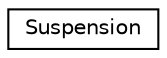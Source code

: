 digraph "Graphical Class Hierarchy"
{
  edge [fontname="Helvetica",fontsize="10",labelfontname="Helvetica",labelfontsize="10"];
  node [fontname="Helvetica",fontsize="10",shape=record];
  rankdir="LR";
  Node1 [label="Suspension",height=0.2,width=0.4,color="black", fillcolor="white", style="filled",URL="$struct_suspension.html"];
}
